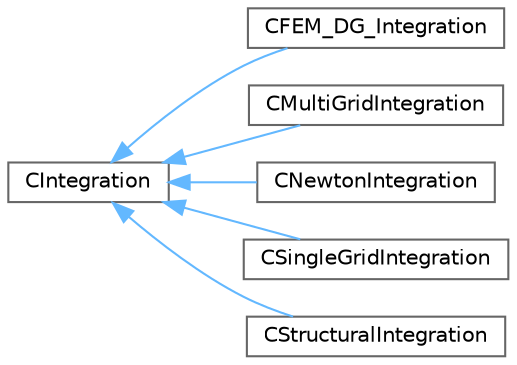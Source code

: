 digraph "Graphical Class Hierarchy"
{
 // LATEX_PDF_SIZE
  bgcolor="transparent";
  edge [fontname=Helvetica,fontsize=10,labelfontname=Helvetica,labelfontsize=10];
  node [fontname=Helvetica,fontsize=10,shape=box,height=0.2,width=0.4];
  rankdir="LR";
  Node0 [id="Node000000",label="CIntegration",height=0.2,width=0.4,color="grey40", fillcolor="white", style="filled",URL="$classCIntegration.html",tooltip="Main class for doing the space integration, time integration, and monitoring of a system of Partial D..."];
  Node0 -> Node1 [id="edge89_Node000000_Node000001",dir="back",color="steelblue1",style="solid",tooltip=" "];
  Node1 [id="Node000001",label="CFEM_DG_Integration",height=0.2,width=0.4,color="grey40", fillcolor="white", style="filled",URL="$classCFEM__DG__Integration.html",tooltip="Class for integration with the FEM DG solver."];
  Node0 -> Node2 [id="edge90_Node000000_Node000002",dir="back",color="steelblue1",style="solid",tooltip=" "];
  Node2 [id="Node000002",label="CMultiGridIntegration",height=0.2,width=0.4,color="grey40", fillcolor="white", style="filled",URL="$classCMultiGridIntegration.html",tooltip="Class for time integration using a multigrid method."];
  Node0 -> Node3 [id="edge91_Node000000_Node000003",dir="back",color="steelblue1",style="solid",tooltip=" "];
  Node3 [id="Node000003",label="CNewtonIntegration",height=0.2,width=0.4,color="grey40", fillcolor="white", style="filled",URL="$classCNewtonIntegration.html",tooltip="Class for time integration using a Newton-Krylov method, based on matrix-free products with the true ..."];
  Node0 -> Node4 [id="edge92_Node000000_Node000004",dir="back",color="steelblue1",style="solid",tooltip=" "];
  Node4 [id="Node000004",label="CSingleGridIntegration",height=0.2,width=0.4,color="grey40", fillcolor="white", style="filled",URL="$classCSingleGridIntegration.html",tooltip="Class for numerical integration of fine grid-only problems (e.g. turbulence)."];
  Node0 -> Node5 [id="edge93_Node000000_Node000005",dir="back",color="steelblue1",style="solid",tooltip=" "];
  Node5 [id="Node000005",label="CStructuralIntegration",height=0.2,width=0.4,color="grey40", fillcolor="white", style="filled",URL="$classCStructuralIntegration.html",tooltip="Class for numerical integration of structural problems."];
}
